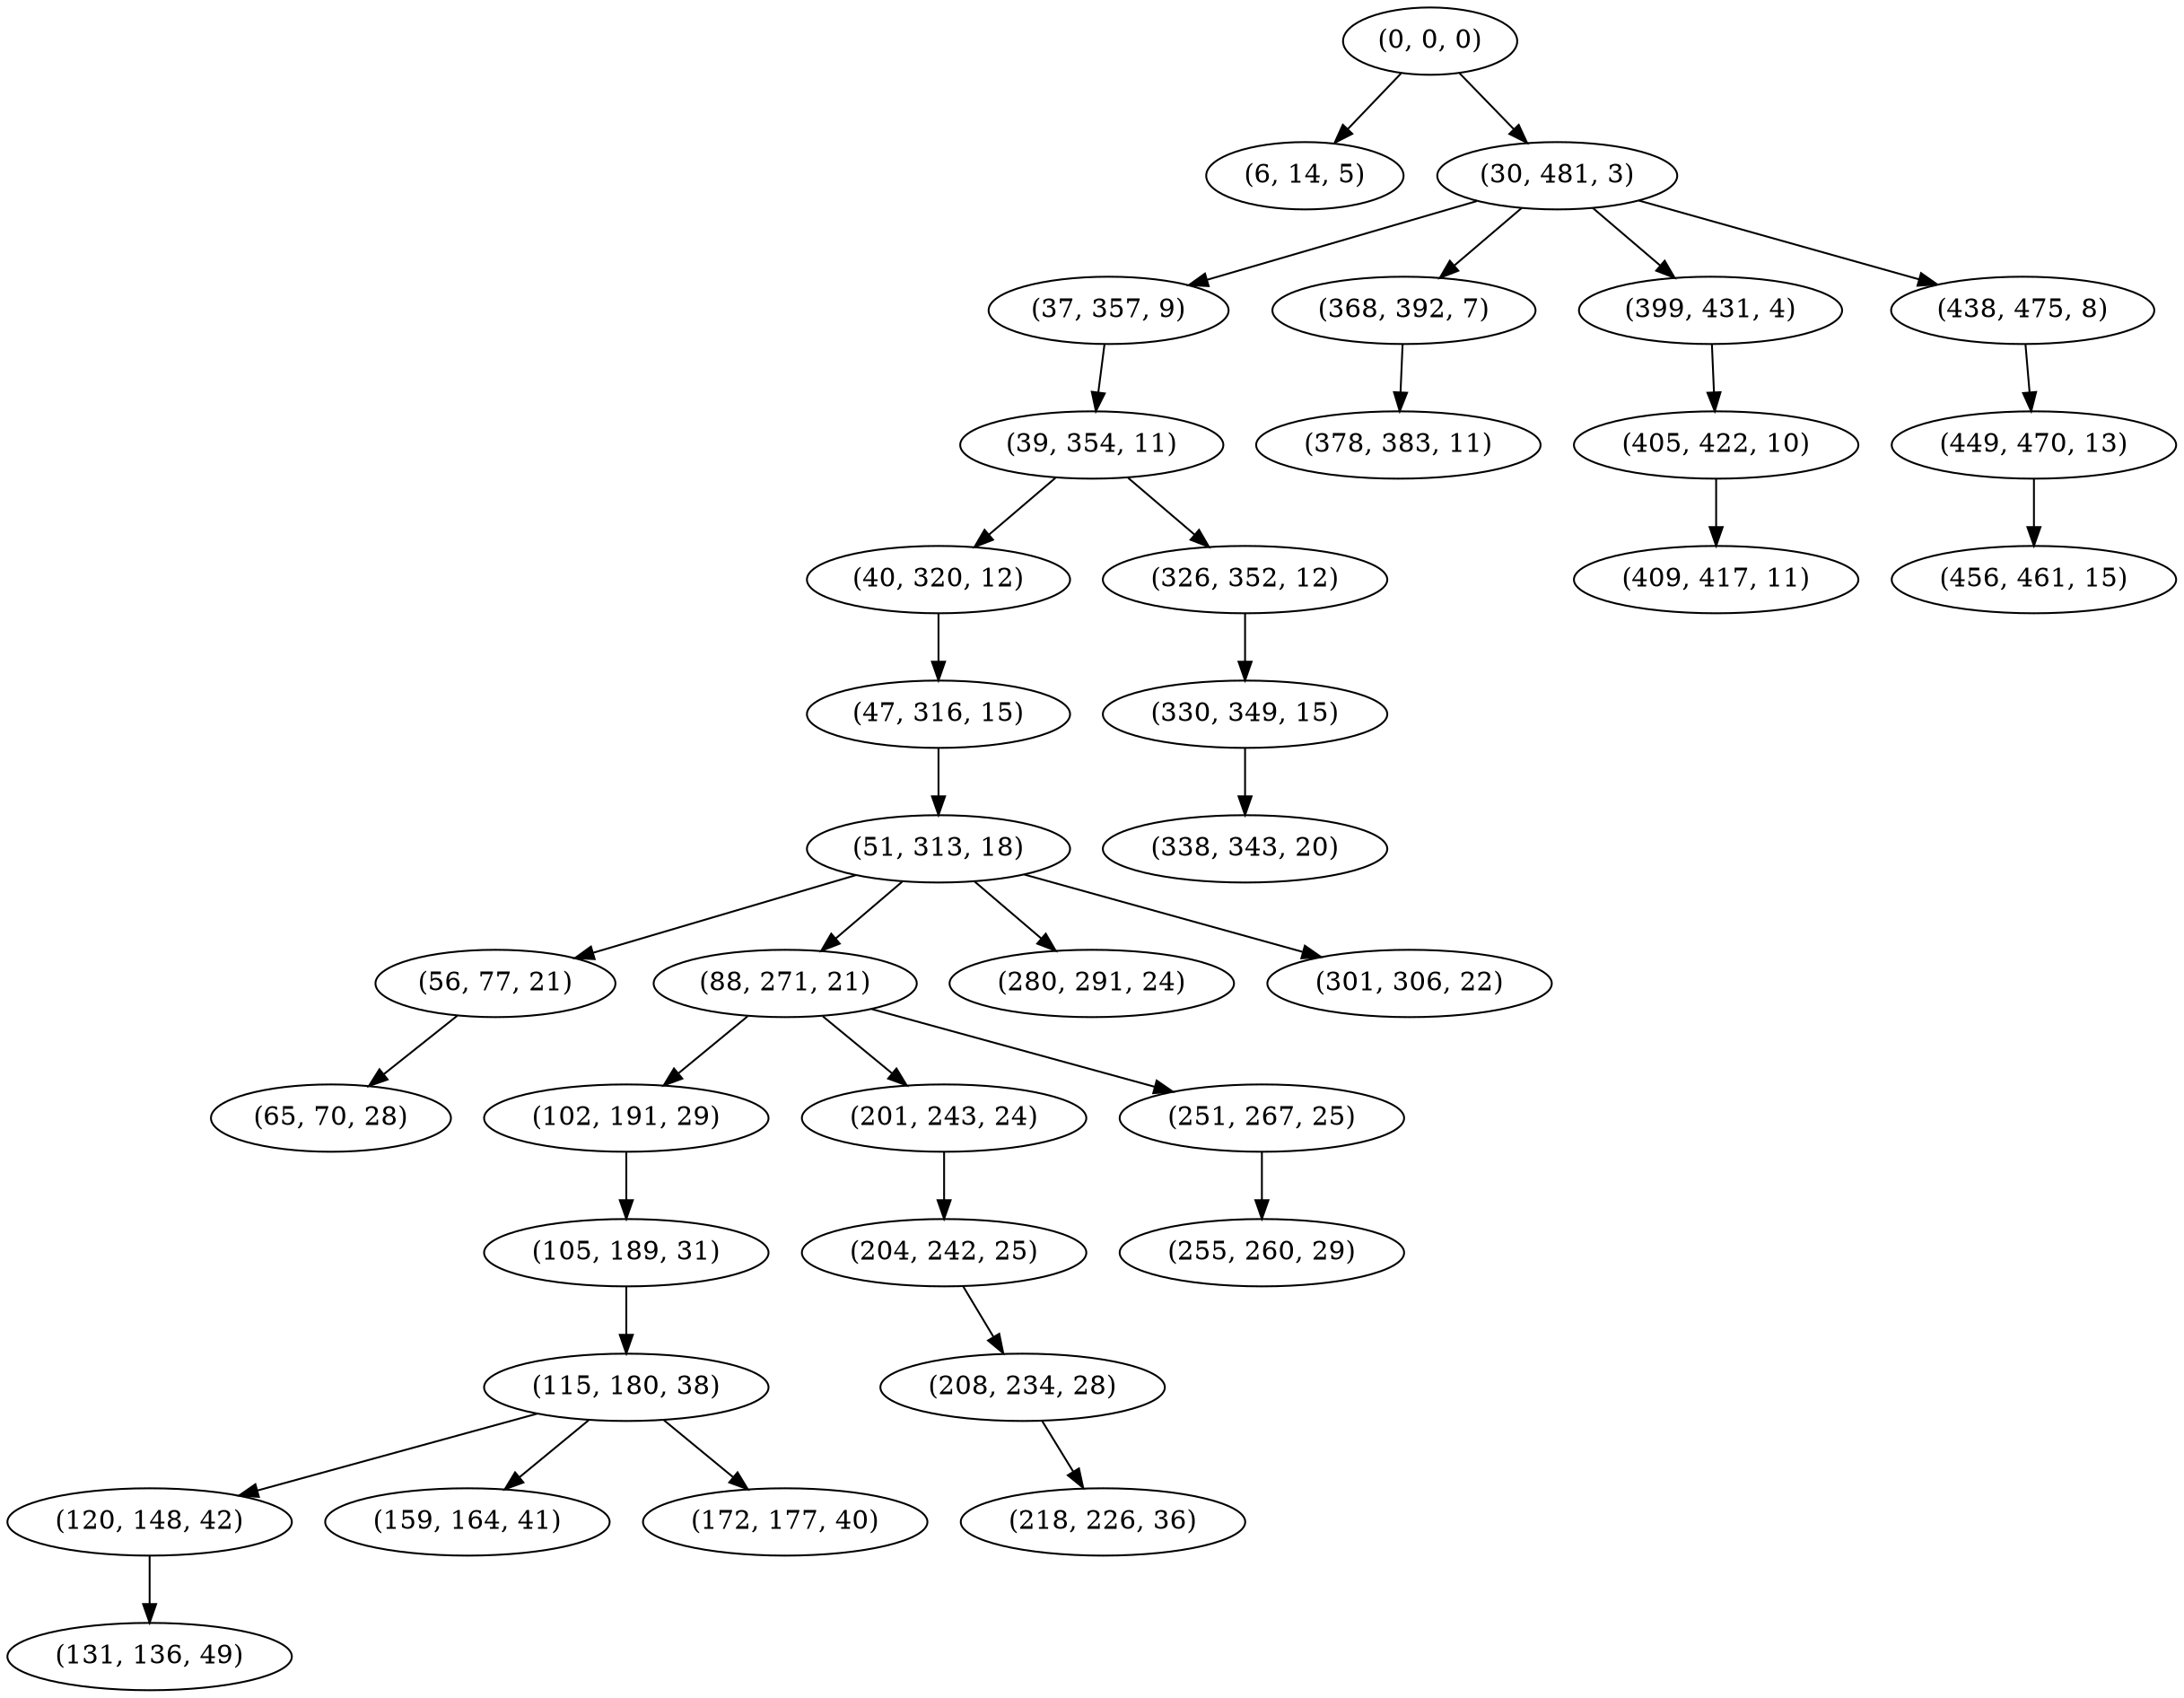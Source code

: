 digraph tree {
    "(0, 0, 0)";
    "(6, 14, 5)";
    "(30, 481, 3)";
    "(37, 357, 9)";
    "(39, 354, 11)";
    "(40, 320, 12)";
    "(47, 316, 15)";
    "(51, 313, 18)";
    "(56, 77, 21)";
    "(65, 70, 28)";
    "(88, 271, 21)";
    "(102, 191, 29)";
    "(105, 189, 31)";
    "(115, 180, 38)";
    "(120, 148, 42)";
    "(131, 136, 49)";
    "(159, 164, 41)";
    "(172, 177, 40)";
    "(201, 243, 24)";
    "(204, 242, 25)";
    "(208, 234, 28)";
    "(218, 226, 36)";
    "(251, 267, 25)";
    "(255, 260, 29)";
    "(280, 291, 24)";
    "(301, 306, 22)";
    "(326, 352, 12)";
    "(330, 349, 15)";
    "(338, 343, 20)";
    "(368, 392, 7)";
    "(378, 383, 11)";
    "(399, 431, 4)";
    "(405, 422, 10)";
    "(409, 417, 11)";
    "(438, 475, 8)";
    "(449, 470, 13)";
    "(456, 461, 15)";
    "(0, 0, 0)" -> "(6, 14, 5)";
    "(0, 0, 0)" -> "(30, 481, 3)";
    "(30, 481, 3)" -> "(37, 357, 9)";
    "(30, 481, 3)" -> "(368, 392, 7)";
    "(30, 481, 3)" -> "(399, 431, 4)";
    "(30, 481, 3)" -> "(438, 475, 8)";
    "(37, 357, 9)" -> "(39, 354, 11)";
    "(39, 354, 11)" -> "(40, 320, 12)";
    "(39, 354, 11)" -> "(326, 352, 12)";
    "(40, 320, 12)" -> "(47, 316, 15)";
    "(47, 316, 15)" -> "(51, 313, 18)";
    "(51, 313, 18)" -> "(56, 77, 21)";
    "(51, 313, 18)" -> "(88, 271, 21)";
    "(51, 313, 18)" -> "(280, 291, 24)";
    "(51, 313, 18)" -> "(301, 306, 22)";
    "(56, 77, 21)" -> "(65, 70, 28)";
    "(88, 271, 21)" -> "(102, 191, 29)";
    "(88, 271, 21)" -> "(201, 243, 24)";
    "(88, 271, 21)" -> "(251, 267, 25)";
    "(102, 191, 29)" -> "(105, 189, 31)";
    "(105, 189, 31)" -> "(115, 180, 38)";
    "(115, 180, 38)" -> "(120, 148, 42)";
    "(115, 180, 38)" -> "(159, 164, 41)";
    "(115, 180, 38)" -> "(172, 177, 40)";
    "(120, 148, 42)" -> "(131, 136, 49)";
    "(201, 243, 24)" -> "(204, 242, 25)";
    "(204, 242, 25)" -> "(208, 234, 28)";
    "(208, 234, 28)" -> "(218, 226, 36)";
    "(251, 267, 25)" -> "(255, 260, 29)";
    "(326, 352, 12)" -> "(330, 349, 15)";
    "(330, 349, 15)" -> "(338, 343, 20)";
    "(368, 392, 7)" -> "(378, 383, 11)";
    "(399, 431, 4)" -> "(405, 422, 10)";
    "(405, 422, 10)" -> "(409, 417, 11)";
    "(438, 475, 8)" -> "(449, 470, 13)";
    "(449, 470, 13)" -> "(456, 461, 15)";
}

